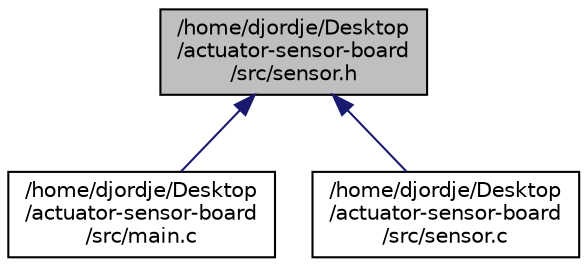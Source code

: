 digraph "/home/djordje/Desktop/actuator-sensor-board/src/sensor.h"
{
  edge [fontname="Helvetica",fontsize="10",labelfontname="Helvetica",labelfontsize="10"];
  node [fontname="Helvetica",fontsize="10",shape=record];
  Node2 [label="/home/djordje/Desktop\l/actuator-sensor-board\l/src/sensor.h",height=0.2,width=0.4,color="black", fillcolor="grey75", style="filled", fontcolor="black"];
  Node2 -> Node3 [dir="back",color="midnightblue",fontsize="10",style="solid",fontname="Helvetica"];
  Node3 [label="/home/djordje/Desktop\l/actuator-sensor-board\l/src/main.c",height=0.2,width=0.4,color="black", fillcolor="white", style="filled",URL="$main_8c.html"];
  Node2 -> Node4 [dir="back",color="midnightblue",fontsize="10",style="solid",fontname="Helvetica"];
  Node4 [label="/home/djordje/Desktop\l/actuator-sensor-board\l/src/sensor.c",height=0.2,width=0.4,color="black", fillcolor="white", style="filled",URL="$sensor_8c.html"];
}
